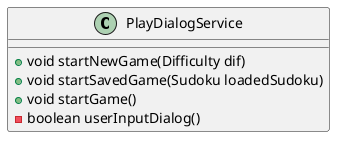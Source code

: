 @startuml
class PlayDialogService {
   + void startNewGame(Difficulty dif) 
   + void startSavedGame(Sudoku loadedSudoku)
   + void startGame()
   - boolean userInputDialog()
}
@enduml
